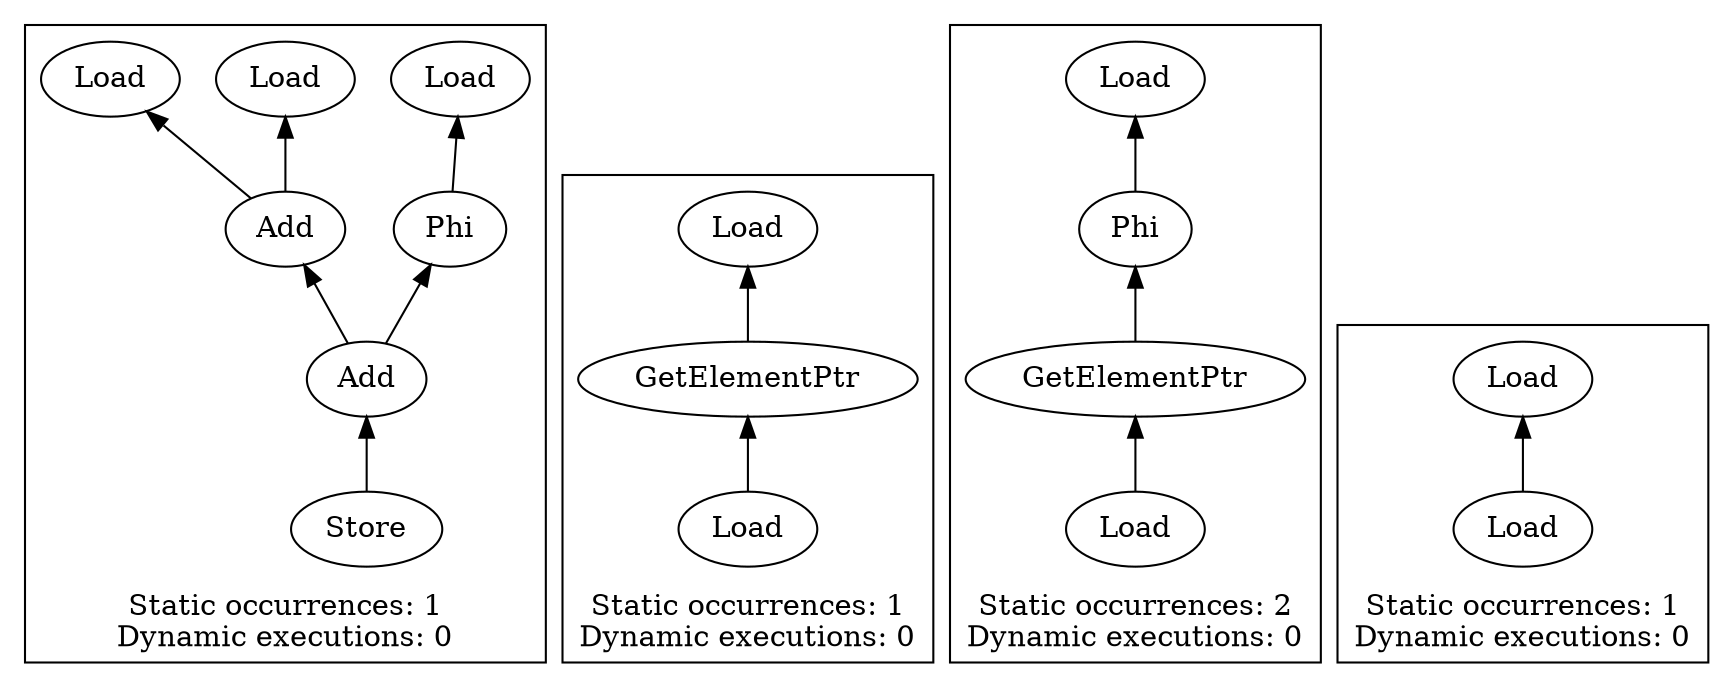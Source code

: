 strict digraph {
rankdir=BT
subgraph {
"0_12" [label="Add"]
"0_11" [label="Add"]
"0_12" -> "0_11"
"0_8" [label="Load"]
"0_11" -> "0_8"
"0_10" [label="Load"]
"0_11" -> "0_10"
"0_4" [label="Phi"]
"0_12" -> "0_4"
"0_2" [label="Load"]
"0_4" -> "0_2"
"0_13" [label="Store"]
"0_13" -> "0_12"
cluster=true
label="Static occurrences: 1\nDynamic executions: 0"
}
subgraph {
"1_9" [label="GetElementPtr"]
"1_7" [label="Load"]
"1_9" -> "1_7"
"1_10" [label="Load"]
"1_10" -> "1_9"
cluster=true
label="Static occurrences: 1\nDynamic executions: 0"
}
subgraph {
"2_6" [label="GetElementPtr"]
"2_5" [label="Phi"]
"2_6" -> "2_5"
"2_7" [label="Load"]
"2_7" -> "2_6"
"2_15" [label="Load"]
"2_5" -> "2_15"
cluster=true
label="Static occurrences: 2\nDynamic executions: 0"
}
subgraph {
"3_8" [label="Load"]
"3_7" [label="Load"]
"3_8" -> "3_7"
cluster=true
label="Static occurrences: 1\nDynamic executions: 0"
}
}
